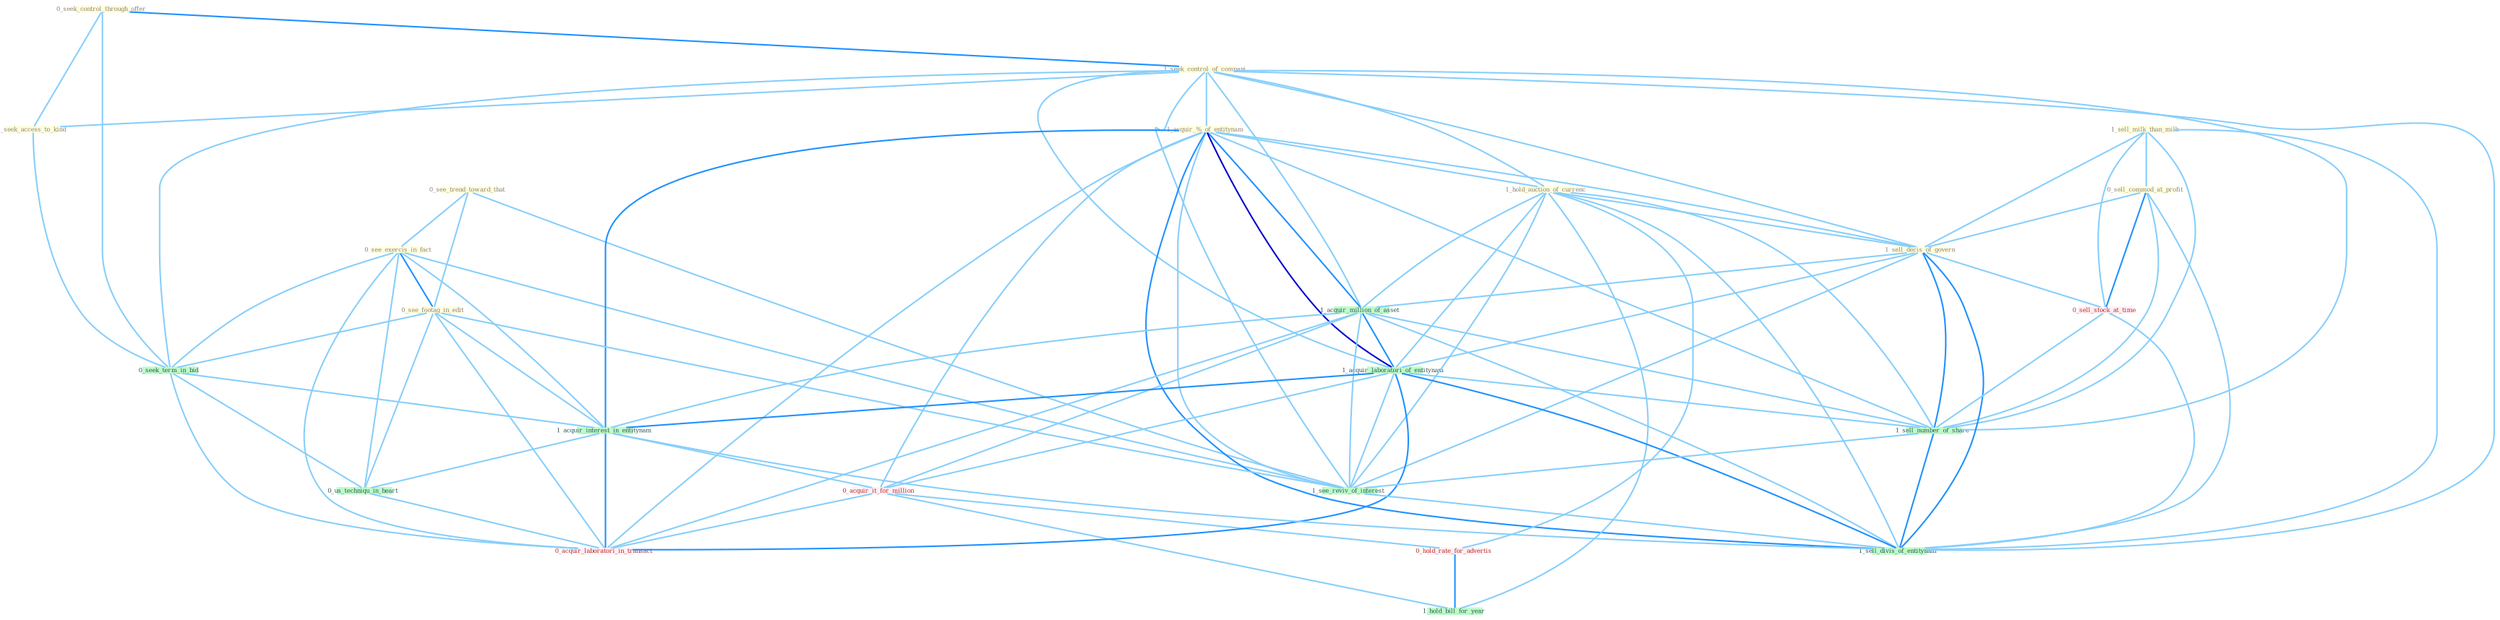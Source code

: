 Graph G{ 
    node
    [shape=polygon,style=filled,width=.5,height=.06,color="#BDFCC9",fixedsize=true,fontsize=4,
    fontcolor="#2f4f4f"];
    {node
    [color="#ffffe0", fontcolor="#8b7d6b"] "0_seek_control_through_offer " "1_seek_control_of_compani " "0_see_trend_toward_that " "1_sell_milk_than_milk " "1_seek_access_to_kind " "0_see_exercis_in_fact " "1_acquir_%_of_entitynam " "1_hold_auction_of_currenc " "0_sell_commod_at_profit " "1_sell_decis_of_govern " "0_see_footag_in_edit "}
{node [color="#fff0f5", fontcolor="#b22222"] "0_acquir_it_for_million " "0_hold_rate_for_advertis " "0_acquir_laboratori_in_transact " "0_sell_stock_at_time "}
edge [color="#B0E2FF"];

	"0_seek_control_through_offer " -- "1_seek_control_of_compani " [w="2", color="#1e90ff" , len=0.8];
	"0_seek_control_through_offer " -- "1_seek_access_to_kind " [w="1", color="#87cefa" ];
	"0_seek_control_through_offer " -- "0_seek_term_in_bid " [w="1", color="#87cefa" ];
	"1_seek_control_of_compani " -- "1_seek_access_to_kind " [w="1", color="#87cefa" ];
	"1_seek_control_of_compani " -- "1_acquir_%_of_entitynam " [w="1", color="#87cefa" ];
	"1_seek_control_of_compani " -- "1_hold_auction_of_currenc " [w="1", color="#87cefa" ];
	"1_seek_control_of_compani " -- "1_sell_decis_of_govern " [w="1", color="#87cefa" ];
	"1_seek_control_of_compani " -- "1_acquir_million_of_asset " [w="1", color="#87cefa" ];
	"1_seek_control_of_compani " -- "1_acquir_laboratori_of_entitynam " [w="1", color="#87cefa" ];
	"1_seek_control_of_compani " -- "0_seek_term_in_bid " [w="1", color="#87cefa" ];
	"1_seek_control_of_compani " -- "1_sell_number_of_share " [w="1", color="#87cefa" ];
	"1_seek_control_of_compani " -- "1_see_reviv_of_interest " [w="1", color="#87cefa" ];
	"1_seek_control_of_compani " -- "1_sell_divis_of_entitynam " [w="1", color="#87cefa" ];
	"0_see_trend_toward_that " -- "0_see_exercis_in_fact " [w="1", color="#87cefa" ];
	"0_see_trend_toward_that " -- "0_see_footag_in_edit " [w="1", color="#87cefa" ];
	"0_see_trend_toward_that " -- "1_see_reviv_of_interest " [w="1", color="#87cefa" ];
	"1_sell_milk_than_milk " -- "0_sell_commod_at_profit " [w="1", color="#87cefa" ];
	"1_sell_milk_than_milk " -- "1_sell_decis_of_govern " [w="1", color="#87cefa" ];
	"1_sell_milk_than_milk " -- "0_sell_stock_at_time " [w="1", color="#87cefa" ];
	"1_sell_milk_than_milk " -- "1_sell_number_of_share " [w="1", color="#87cefa" ];
	"1_sell_milk_than_milk " -- "1_sell_divis_of_entitynam " [w="1", color="#87cefa" ];
	"1_seek_access_to_kind " -- "0_seek_term_in_bid " [w="1", color="#87cefa" ];
	"0_see_exercis_in_fact " -- "0_see_footag_in_edit " [w="2", color="#1e90ff" , len=0.8];
	"0_see_exercis_in_fact " -- "0_seek_term_in_bid " [w="1", color="#87cefa" ];
	"0_see_exercis_in_fact " -- "1_acquir_interest_in_entitynam " [w="1", color="#87cefa" ];
	"0_see_exercis_in_fact " -- "0_us_techniqu_in_heart " [w="1", color="#87cefa" ];
	"0_see_exercis_in_fact " -- "0_acquir_laboratori_in_transact " [w="1", color="#87cefa" ];
	"0_see_exercis_in_fact " -- "1_see_reviv_of_interest " [w="1", color="#87cefa" ];
	"1_acquir_%_of_entitynam " -- "1_hold_auction_of_currenc " [w="1", color="#87cefa" ];
	"1_acquir_%_of_entitynam " -- "1_sell_decis_of_govern " [w="1", color="#87cefa" ];
	"1_acquir_%_of_entitynam " -- "1_acquir_million_of_asset " [w="2", color="#1e90ff" , len=0.8];
	"1_acquir_%_of_entitynam " -- "1_acquir_laboratori_of_entitynam " [w="3", color="#0000cd" , len=0.6];
	"1_acquir_%_of_entitynam " -- "1_acquir_interest_in_entitynam " [w="2", color="#1e90ff" , len=0.8];
	"1_acquir_%_of_entitynam " -- "0_acquir_it_for_million " [w="1", color="#87cefa" ];
	"1_acquir_%_of_entitynam " -- "0_acquir_laboratori_in_transact " [w="1", color="#87cefa" ];
	"1_acquir_%_of_entitynam " -- "1_sell_number_of_share " [w="1", color="#87cefa" ];
	"1_acquir_%_of_entitynam " -- "1_see_reviv_of_interest " [w="1", color="#87cefa" ];
	"1_acquir_%_of_entitynam " -- "1_sell_divis_of_entitynam " [w="2", color="#1e90ff" , len=0.8];
	"1_hold_auction_of_currenc " -- "1_sell_decis_of_govern " [w="1", color="#87cefa" ];
	"1_hold_auction_of_currenc " -- "1_acquir_million_of_asset " [w="1", color="#87cefa" ];
	"1_hold_auction_of_currenc " -- "1_acquir_laboratori_of_entitynam " [w="1", color="#87cefa" ];
	"1_hold_auction_of_currenc " -- "0_hold_rate_for_advertis " [w="1", color="#87cefa" ];
	"1_hold_auction_of_currenc " -- "1_sell_number_of_share " [w="1", color="#87cefa" ];
	"1_hold_auction_of_currenc " -- "1_see_reviv_of_interest " [w="1", color="#87cefa" ];
	"1_hold_auction_of_currenc " -- "1_hold_bill_for_year " [w="1", color="#87cefa" ];
	"1_hold_auction_of_currenc " -- "1_sell_divis_of_entitynam " [w="1", color="#87cefa" ];
	"0_sell_commod_at_profit " -- "1_sell_decis_of_govern " [w="1", color="#87cefa" ];
	"0_sell_commod_at_profit " -- "0_sell_stock_at_time " [w="2", color="#1e90ff" , len=0.8];
	"0_sell_commod_at_profit " -- "1_sell_number_of_share " [w="1", color="#87cefa" ];
	"0_sell_commod_at_profit " -- "1_sell_divis_of_entitynam " [w="1", color="#87cefa" ];
	"1_sell_decis_of_govern " -- "1_acquir_million_of_asset " [w="1", color="#87cefa" ];
	"1_sell_decis_of_govern " -- "1_acquir_laboratori_of_entitynam " [w="1", color="#87cefa" ];
	"1_sell_decis_of_govern " -- "0_sell_stock_at_time " [w="1", color="#87cefa" ];
	"1_sell_decis_of_govern " -- "1_sell_number_of_share " [w="2", color="#1e90ff" , len=0.8];
	"1_sell_decis_of_govern " -- "1_see_reviv_of_interest " [w="1", color="#87cefa" ];
	"1_sell_decis_of_govern " -- "1_sell_divis_of_entitynam " [w="2", color="#1e90ff" , len=0.8];
	"0_see_footag_in_edit " -- "0_seek_term_in_bid " [w="1", color="#87cefa" ];
	"0_see_footag_in_edit " -- "1_acquir_interest_in_entitynam " [w="1", color="#87cefa" ];
	"0_see_footag_in_edit " -- "0_us_techniqu_in_heart " [w="1", color="#87cefa" ];
	"0_see_footag_in_edit " -- "0_acquir_laboratori_in_transact " [w="1", color="#87cefa" ];
	"0_see_footag_in_edit " -- "1_see_reviv_of_interest " [w="1", color="#87cefa" ];
	"1_acquir_million_of_asset " -- "1_acquir_laboratori_of_entitynam " [w="2", color="#1e90ff" , len=0.8];
	"1_acquir_million_of_asset " -- "1_acquir_interest_in_entitynam " [w="1", color="#87cefa" ];
	"1_acquir_million_of_asset " -- "0_acquir_it_for_million " [w="1", color="#87cefa" ];
	"1_acquir_million_of_asset " -- "0_acquir_laboratori_in_transact " [w="1", color="#87cefa" ];
	"1_acquir_million_of_asset " -- "1_sell_number_of_share " [w="1", color="#87cefa" ];
	"1_acquir_million_of_asset " -- "1_see_reviv_of_interest " [w="1", color="#87cefa" ];
	"1_acquir_million_of_asset " -- "1_sell_divis_of_entitynam " [w="1", color="#87cefa" ];
	"1_acquir_laboratori_of_entitynam " -- "1_acquir_interest_in_entitynam " [w="2", color="#1e90ff" , len=0.8];
	"1_acquir_laboratori_of_entitynam " -- "0_acquir_it_for_million " [w="1", color="#87cefa" ];
	"1_acquir_laboratori_of_entitynam " -- "0_acquir_laboratori_in_transact " [w="2", color="#1e90ff" , len=0.8];
	"1_acquir_laboratori_of_entitynam " -- "1_sell_number_of_share " [w="1", color="#87cefa" ];
	"1_acquir_laboratori_of_entitynam " -- "1_see_reviv_of_interest " [w="1", color="#87cefa" ];
	"1_acquir_laboratori_of_entitynam " -- "1_sell_divis_of_entitynam " [w="2", color="#1e90ff" , len=0.8];
	"0_seek_term_in_bid " -- "1_acquir_interest_in_entitynam " [w="1", color="#87cefa" ];
	"0_seek_term_in_bid " -- "0_us_techniqu_in_heart " [w="1", color="#87cefa" ];
	"0_seek_term_in_bid " -- "0_acquir_laboratori_in_transact " [w="1", color="#87cefa" ];
	"1_acquir_interest_in_entitynam " -- "0_us_techniqu_in_heart " [w="1", color="#87cefa" ];
	"1_acquir_interest_in_entitynam " -- "0_acquir_it_for_million " [w="1", color="#87cefa" ];
	"1_acquir_interest_in_entitynam " -- "0_acquir_laboratori_in_transact " [w="2", color="#1e90ff" , len=0.8];
	"1_acquir_interest_in_entitynam " -- "1_sell_divis_of_entitynam " [w="1", color="#87cefa" ];
	"0_us_techniqu_in_heart " -- "0_acquir_laboratori_in_transact " [w="1", color="#87cefa" ];
	"0_acquir_it_for_million " -- "0_hold_rate_for_advertis " [w="1", color="#87cefa" ];
	"0_acquir_it_for_million " -- "0_acquir_laboratori_in_transact " [w="1", color="#87cefa" ];
	"0_acquir_it_for_million " -- "1_hold_bill_for_year " [w="1", color="#87cefa" ];
	"0_hold_rate_for_advertis " -- "1_hold_bill_for_year " [w="2", color="#1e90ff" , len=0.8];
	"0_sell_stock_at_time " -- "1_sell_number_of_share " [w="1", color="#87cefa" ];
	"0_sell_stock_at_time " -- "1_sell_divis_of_entitynam " [w="1", color="#87cefa" ];
	"1_sell_number_of_share " -- "1_see_reviv_of_interest " [w="1", color="#87cefa" ];
	"1_sell_number_of_share " -- "1_sell_divis_of_entitynam " [w="2", color="#1e90ff" , len=0.8];
	"1_see_reviv_of_interest " -- "1_sell_divis_of_entitynam " [w="1", color="#87cefa" ];
}